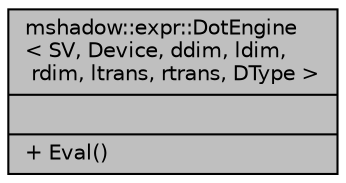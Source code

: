 digraph "mshadow::expr::DotEngine&lt; SV, Device, ddim, ldim, rdim, ltrans, rtrans, DType &gt;"
{
 // LATEX_PDF_SIZE
  edge [fontname="Helvetica",fontsize="10",labelfontname="Helvetica",labelfontsize="10"];
  node [fontname="Helvetica",fontsize="10",shape=record];
  Node1 [label="{mshadow::expr::DotEngine\l\< SV, Device, ddim, ldim,\l rdim, ltrans, rtrans, DType \>\n||+ Eval()\l}",height=0.2,width=0.4,color="black", fillcolor="grey75", style="filled", fontcolor="black",tooltip=" "];
}

